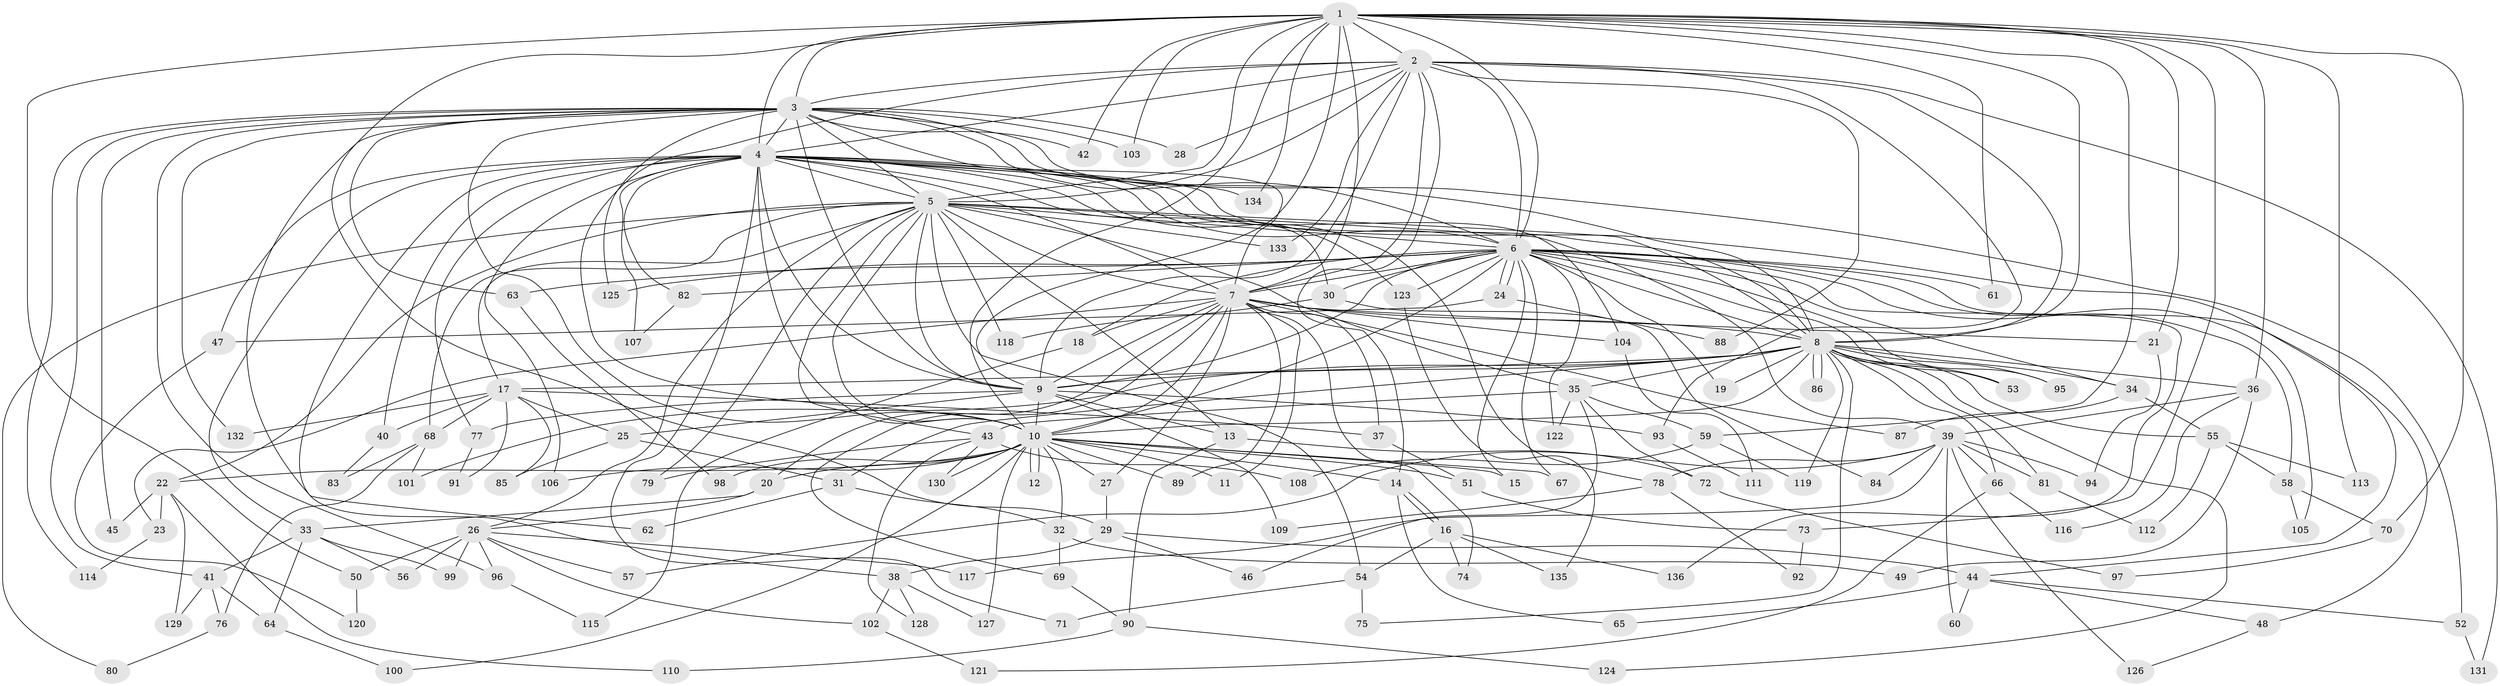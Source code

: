 // Generated by graph-tools (version 1.1) at 2025/35/03/09/25 02:35:06]
// undirected, 136 vertices, 297 edges
graph export_dot {
graph [start="1"]
  node [color=gray90,style=filled];
  1;
  2;
  3;
  4;
  5;
  6;
  7;
  8;
  9;
  10;
  11;
  12;
  13;
  14;
  15;
  16;
  17;
  18;
  19;
  20;
  21;
  22;
  23;
  24;
  25;
  26;
  27;
  28;
  29;
  30;
  31;
  32;
  33;
  34;
  35;
  36;
  37;
  38;
  39;
  40;
  41;
  42;
  43;
  44;
  45;
  46;
  47;
  48;
  49;
  50;
  51;
  52;
  53;
  54;
  55;
  56;
  57;
  58;
  59;
  60;
  61;
  62;
  63;
  64;
  65;
  66;
  67;
  68;
  69;
  70;
  71;
  72;
  73;
  74;
  75;
  76;
  77;
  78;
  79;
  80;
  81;
  82;
  83;
  84;
  85;
  86;
  87;
  88;
  89;
  90;
  91;
  92;
  93;
  94;
  95;
  96;
  97;
  98;
  99;
  100;
  101;
  102;
  103;
  104;
  105;
  106;
  107;
  108;
  109;
  110;
  111;
  112;
  113;
  114;
  115;
  116;
  117;
  118;
  119;
  120;
  121;
  122;
  123;
  124;
  125;
  126;
  127;
  128;
  129;
  130;
  131;
  132;
  133;
  134;
  135;
  136;
  1 -- 2;
  1 -- 3;
  1 -- 4;
  1 -- 5;
  1 -- 6;
  1 -- 7;
  1 -- 8;
  1 -- 9;
  1 -- 10;
  1 -- 21;
  1 -- 29;
  1 -- 36;
  1 -- 42;
  1 -- 50;
  1 -- 59;
  1 -- 61;
  1 -- 70;
  1 -- 73;
  1 -- 103;
  1 -- 113;
  1 -- 134;
  2 -- 3;
  2 -- 4;
  2 -- 5;
  2 -- 6;
  2 -- 7;
  2 -- 8;
  2 -- 9;
  2 -- 10;
  2 -- 14;
  2 -- 28;
  2 -- 88;
  2 -- 93;
  2 -- 131;
  2 -- 133;
  3 -- 4;
  3 -- 5;
  3 -- 6;
  3 -- 7;
  3 -- 8;
  3 -- 9;
  3 -- 10;
  3 -- 28;
  3 -- 41;
  3 -- 42;
  3 -- 45;
  3 -- 52;
  3 -- 62;
  3 -- 63;
  3 -- 96;
  3 -- 103;
  3 -- 114;
  3 -- 125;
  3 -- 132;
  4 -- 5;
  4 -- 6;
  4 -- 7;
  4 -- 8;
  4 -- 9;
  4 -- 10;
  4 -- 30;
  4 -- 33;
  4 -- 38;
  4 -- 40;
  4 -- 44;
  4 -- 47;
  4 -- 71;
  4 -- 77;
  4 -- 78;
  4 -- 82;
  4 -- 104;
  4 -- 106;
  4 -- 107;
  4 -- 123;
  4 -- 134;
  5 -- 6;
  5 -- 7;
  5 -- 8;
  5 -- 9;
  5 -- 10;
  5 -- 13;
  5 -- 17;
  5 -- 22;
  5 -- 26;
  5 -- 35;
  5 -- 39;
  5 -- 43;
  5 -- 54;
  5 -- 68;
  5 -- 79;
  5 -- 80;
  5 -- 118;
  5 -- 133;
  6 -- 7;
  6 -- 8;
  6 -- 9;
  6 -- 10;
  6 -- 15;
  6 -- 18;
  6 -- 19;
  6 -- 24;
  6 -- 24;
  6 -- 30;
  6 -- 34;
  6 -- 48;
  6 -- 53;
  6 -- 58;
  6 -- 61;
  6 -- 63;
  6 -- 67;
  6 -- 82;
  6 -- 95;
  6 -- 105;
  6 -- 122;
  6 -- 123;
  6 -- 125;
  6 -- 136;
  7 -- 8;
  7 -- 9;
  7 -- 10;
  7 -- 11;
  7 -- 18;
  7 -- 20;
  7 -- 21;
  7 -- 23;
  7 -- 27;
  7 -- 37;
  7 -- 69;
  7 -- 74;
  7 -- 87;
  7 -- 89;
  7 -- 104;
  8 -- 9;
  8 -- 10;
  8 -- 17;
  8 -- 19;
  8 -- 31;
  8 -- 34;
  8 -- 35;
  8 -- 36;
  8 -- 53;
  8 -- 55;
  8 -- 66;
  8 -- 75;
  8 -- 81;
  8 -- 86;
  8 -- 86;
  8 -- 95;
  8 -- 101;
  8 -- 119;
  8 -- 124;
  9 -- 10;
  9 -- 13;
  9 -- 25;
  9 -- 77;
  9 -- 93;
  9 -- 109;
  10 -- 11;
  10 -- 12;
  10 -- 12;
  10 -- 14;
  10 -- 15;
  10 -- 20;
  10 -- 22;
  10 -- 27;
  10 -- 32;
  10 -- 51;
  10 -- 67;
  10 -- 89;
  10 -- 98;
  10 -- 100;
  10 -- 106;
  10 -- 127;
  10 -- 130;
  13 -- 72;
  13 -- 90;
  14 -- 16;
  14 -- 16;
  14 -- 65;
  16 -- 54;
  16 -- 74;
  16 -- 135;
  16 -- 136;
  17 -- 25;
  17 -- 37;
  17 -- 40;
  17 -- 68;
  17 -- 85;
  17 -- 91;
  17 -- 132;
  18 -- 115;
  20 -- 26;
  20 -- 33;
  21 -- 94;
  22 -- 23;
  22 -- 45;
  22 -- 110;
  22 -- 129;
  23 -- 114;
  24 -- 47;
  24 -- 88;
  25 -- 31;
  25 -- 85;
  26 -- 50;
  26 -- 56;
  26 -- 57;
  26 -- 96;
  26 -- 99;
  26 -- 102;
  26 -- 117;
  27 -- 29;
  29 -- 38;
  29 -- 44;
  29 -- 46;
  30 -- 84;
  30 -- 118;
  31 -- 32;
  31 -- 62;
  32 -- 49;
  32 -- 69;
  33 -- 41;
  33 -- 56;
  33 -- 64;
  33 -- 99;
  34 -- 55;
  34 -- 87;
  35 -- 43;
  35 -- 46;
  35 -- 59;
  35 -- 72;
  35 -- 122;
  36 -- 39;
  36 -- 49;
  36 -- 116;
  37 -- 51;
  38 -- 102;
  38 -- 127;
  38 -- 128;
  39 -- 57;
  39 -- 60;
  39 -- 66;
  39 -- 78;
  39 -- 81;
  39 -- 84;
  39 -- 94;
  39 -- 117;
  39 -- 126;
  40 -- 83;
  41 -- 64;
  41 -- 76;
  41 -- 129;
  43 -- 79;
  43 -- 108;
  43 -- 128;
  43 -- 130;
  44 -- 48;
  44 -- 52;
  44 -- 60;
  44 -- 65;
  47 -- 120;
  48 -- 126;
  50 -- 120;
  51 -- 73;
  52 -- 131;
  54 -- 71;
  54 -- 75;
  55 -- 58;
  55 -- 112;
  55 -- 113;
  58 -- 70;
  58 -- 105;
  59 -- 108;
  59 -- 119;
  63 -- 98;
  64 -- 100;
  66 -- 116;
  66 -- 121;
  68 -- 76;
  68 -- 83;
  68 -- 101;
  69 -- 90;
  70 -- 97;
  72 -- 97;
  73 -- 92;
  76 -- 80;
  77 -- 91;
  78 -- 92;
  78 -- 109;
  81 -- 112;
  82 -- 107;
  90 -- 110;
  90 -- 124;
  93 -- 111;
  96 -- 115;
  102 -- 121;
  104 -- 111;
  123 -- 135;
}
